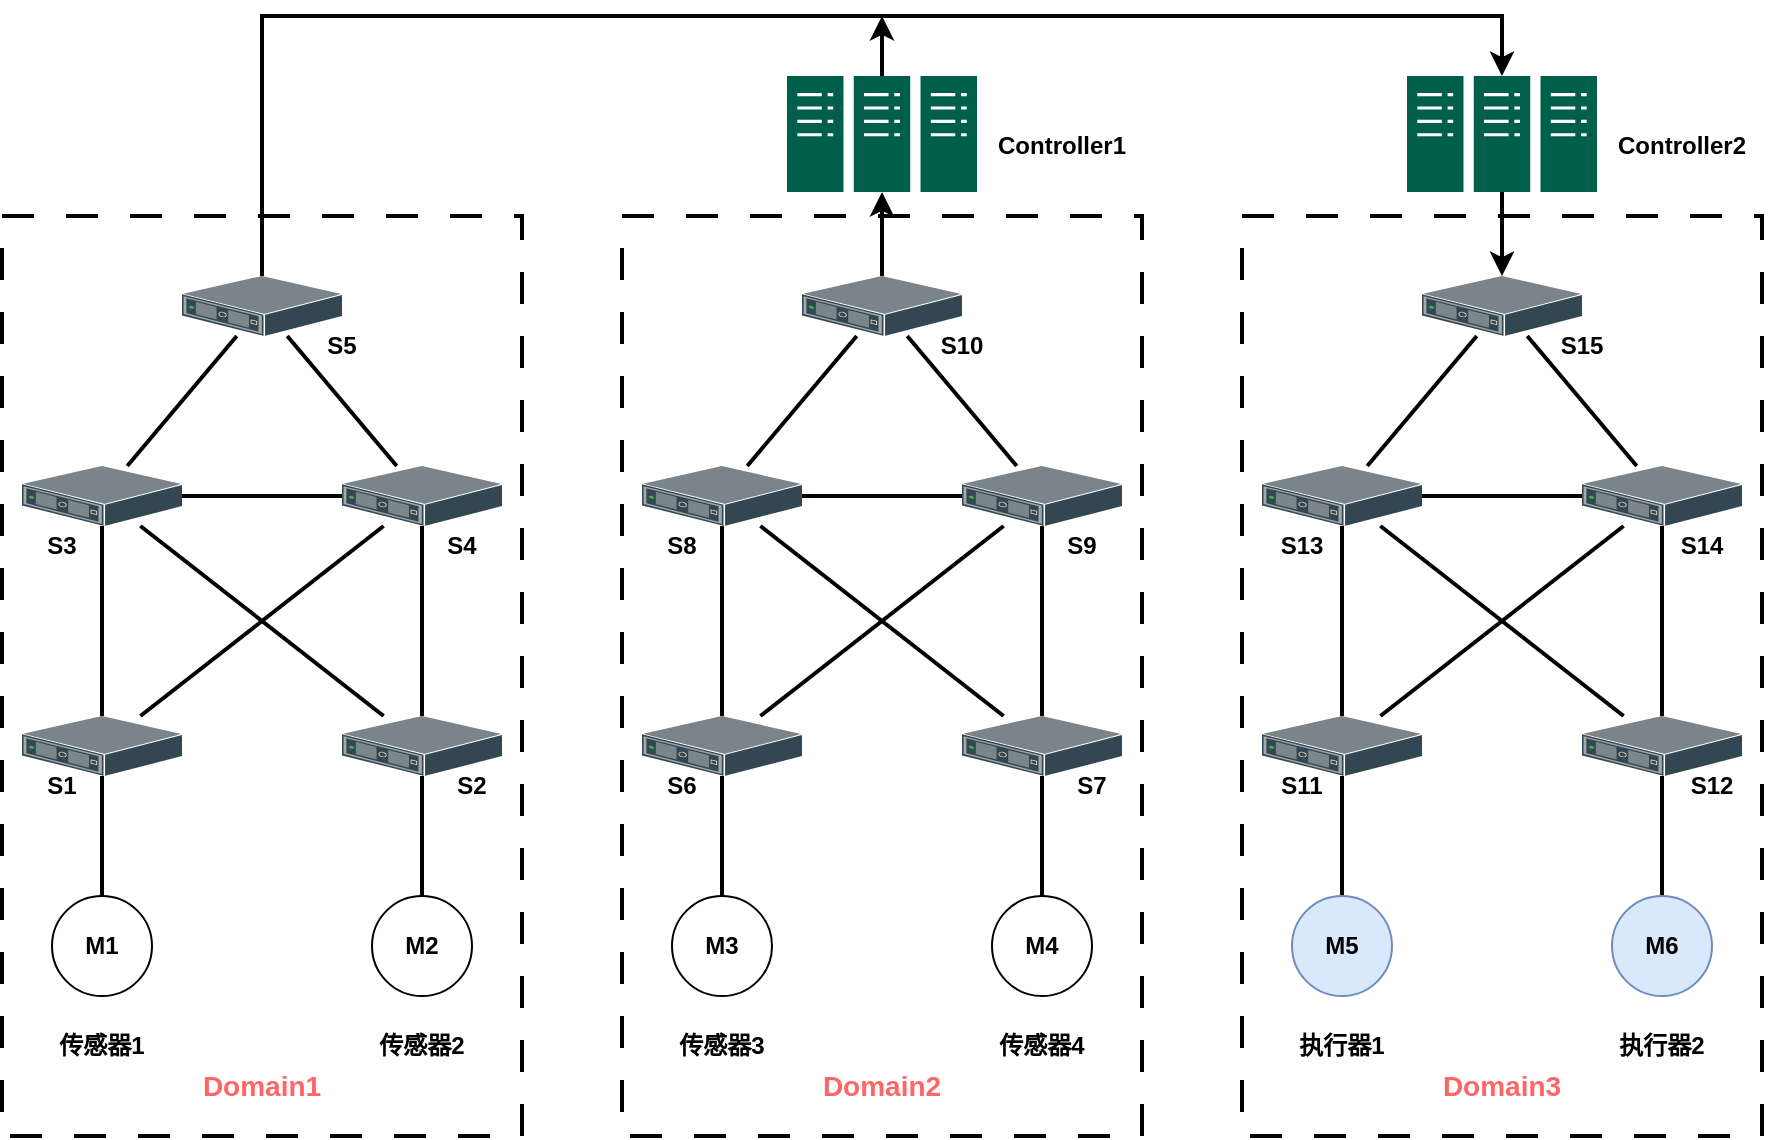 <mxfile version="22.1.3" type="github">
  <diagram name="Page-1" id="U3fu2ffD_hqvJIBoZ9ib">
    <mxGraphModel dx="1728" dy="915" grid="1" gridSize="10" guides="1" tooltips="1" connect="1" arrows="1" fold="1" page="1" pageScale="1" pageWidth="850" pageHeight="1100" math="0" shadow="0">
      <root>
        <mxCell id="0" />
        <mxCell id="1" parent="0" />
        <mxCell id="UTNTet_A8MFOcBiT-mlA-13" style="edgeStyle=orthogonalEdgeStyle;rounded=0;orthogonalLoop=1;jettySize=auto;html=1;endArrow=none;endFill=0;strokeWidth=2;" edge="1" parent="1" source="UTNTet_A8MFOcBiT-mlA-1" target="UTNTet_A8MFOcBiT-mlA-2">
          <mxGeometry relative="1" as="geometry" />
        </mxCell>
        <mxCell id="UTNTet_A8MFOcBiT-mlA-51" style="rounded=0;orthogonalLoop=1;jettySize=auto;html=1;endArrow=none;endFill=0;strokeWidth=2;" edge="1" parent="1" source="UTNTet_A8MFOcBiT-mlA-1" target="UTNTet_A8MFOcBiT-mlA-50">
          <mxGeometry relative="1" as="geometry" />
        </mxCell>
        <mxCell id="UTNTet_A8MFOcBiT-mlA-1" value="" style="shadow=0;dashed=0;html=1;labelPosition=center;verticalLabelPosition=bottom;verticalAlign=top;align=center;outlineConnect=0;shape=mxgraph.veeam.3d.switch;" vertex="1" parent="1">
          <mxGeometry x="170" y="525" width="80" height="30" as="geometry" />
        </mxCell>
        <mxCell id="UTNTet_A8MFOcBiT-mlA-52" style="rounded=0;orthogonalLoop=1;jettySize=auto;html=1;endArrow=none;endFill=0;strokeWidth=2;" edge="1" parent="1" source="UTNTet_A8MFOcBiT-mlA-2" target="UTNTet_A8MFOcBiT-mlA-50">
          <mxGeometry relative="1" as="geometry" />
        </mxCell>
        <mxCell id="UTNTet_A8MFOcBiT-mlA-2" value="" style="shadow=0;dashed=0;html=1;labelPosition=center;verticalLabelPosition=bottom;verticalAlign=top;align=center;outlineConnect=0;shape=mxgraph.veeam.3d.switch;" vertex="1" parent="1">
          <mxGeometry x="330" y="525" width="80" height="30" as="geometry" />
        </mxCell>
        <mxCell id="UTNTet_A8MFOcBiT-mlA-10" style="edgeStyle=orthogonalEdgeStyle;rounded=0;orthogonalLoop=1;jettySize=auto;html=1;endArrow=none;endFill=0;strokeWidth=2;" edge="1" parent="1" source="UTNTet_A8MFOcBiT-mlA-3" target="UTNTet_A8MFOcBiT-mlA-1">
          <mxGeometry relative="1" as="geometry" />
        </mxCell>
        <mxCell id="UTNTet_A8MFOcBiT-mlA-14" style="rounded=0;orthogonalLoop=1;jettySize=auto;html=1;endArrow=none;endFill=0;strokeWidth=2;" edge="1" parent="1" source="UTNTet_A8MFOcBiT-mlA-3" target="UTNTet_A8MFOcBiT-mlA-2">
          <mxGeometry relative="1" as="geometry" />
        </mxCell>
        <mxCell id="UTNTet_A8MFOcBiT-mlA-3" value="" style="shadow=0;dashed=0;html=1;labelPosition=center;verticalLabelPosition=bottom;verticalAlign=top;align=center;outlineConnect=0;shape=mxgraph.veeam.3d.switch;" vertex="1" parent="1">
          <mxGeometry x="170" y="650" width="80" height="30" as="geometry" />
        </mxCell>
        <mxCell id="UTNTet_A8MFOcBiT-mlA-12" style="edgeStyle=orthogonalEdgeStyle;rounded=0;orthogonalLoop=1;jettySize=auto;html=1;endArrow=none;endFill=0;strokeWidth=2;" edge="1" parent="1" source="UTNTet_A8MFOcBiT-mlA-4" target="UTNTet_A8MFOcBiT-mlA-2">
          <mxGeometry relative="1" as="geometry" />
        </mxCell>
        <mxCell id="UTNTet_A8MFOcBiT-mlA-15" style="rounded=0;orthogonalLoop=1;jettySize=auto;html=1;endArrow=none;endFill=0;strokeWidth=2;" edge="1" parent="1" source="UTNTet_A8MFOcBiT-mlA-4" target="UTNTet_A8MFOcBiT-mlA-1">
          <mxGeometry relative="1" as="geometry" />
        </mxCell>
        <mxCell id="UTNTet_A8MFOcBiT-mlA-4" value="" style="shadow=0;dashed=0;html=1;labelPosition=center;verticalLabelPosition=bottom;verticalAlign=top;align=center;outlineConnect=0;shape=mxgraph.veeam.3d.switch;" vertex="1" parent="1">
          <mxGeometry x="330" y="650" width="80" height="30" as="geometry" />
        </mxCell>
        <mxCell id="UTNTet_A8MFOcBiT-mlA-8" style="edgeStyle=orthogonalEdgeStyle;rounded=0;orthogonalLoop=1;jettySize=auto;html=1;strokeWidth=2;endArrow=none;endFill=0;" edge="1" parent="1" source="UTNTet_A8MFOcBiT-mlA-5" target="UTNTet_A8MFOcBiT-mlA-3">
          <mxGeometry relative="1" as="geometry" />
        </mxCell>
        <mxCell id="UTNTet_A8MFOcBiT-mlA-5" value="&lt;b&gt;M1&lt;/b&gt;" style="ellipse;whiteSpace=wrap;html=1;aspect=fixed;" vertex="1" parent="1">
          <mxGeometry x="185" y="740" width="50" height="50" as="geometry" />
        </mxCell>
        <mxCell id="UTNTet_A8MFOcBiT-mlA-11" style="edgeStyle=orthogonalEdgeStyle;rounded=0;orthogonalLoop=1;jettySize=auto;html=1;endArrow=none;endFill=0;strokeWidth=2;" edge="1" parent="1" source="UTNTet_A8MFOcBiT-mlA-7" target="UTNTet_A8MFOcBiT-mlA-4">
          <mxGeometry relative="1" as="geometry" />
        </mxCell>
        <mxCell id="UTNTet_A8MFOcBiT-mlA-7" value="&lt;b&gt;M2&lt;/b&gt;" style="ellipse;whiteSpace=wrap;html=1;aspect=fixed;" vertex="1" parent="1">
          <mxGeometry x="345" y="740" width="50" height="50" as="geometry" />
        </mxCell>
        <mxCell id="UTNTet_A8MFOcBiT-mlA-18" value="&lt;b&gt;传感器1&lt;/b&gt;" style="text;strokeColor=none;align=center;fillColor=none;html=1;verticalAlign=middle;whiteSpace=wrap;rounded=0;" vertex="1" parent="1">
          <mxGeometry x="180" y="800" width="60" height="30" as="geometry" />
        </mxCell>
        <mxCell id="UTNTet_A8MFOcBiT-mlA-19" value="&lt;b&gt;传感器2&lt;/b&gt;" style="text;strokeColor=none;align=center;fillColor=none;html=1;verticalAlign=middle;whiteSpace=wrap;rounded=0;" vertex="1" parent="1">
          <mxGeometry x="340" y="800" width="60" height="30" as="geometry" />
        </mxCell>
        <mxCell id="UTNTet_A8MFOcBiT-mlA-110" style="edgeStyle=orthogonalEdgeStyle;rounded=0;orthogonalLoop=1;jettySize=auto;html=1;strokeWidth=2;" edge="1" parent="1" source="UTNTet_A8MFOcBiT-mlA-50" target="UTNTet_A8MFOcBiT-mlA-109">
          <mxGeometry relative="1" as="geometry">
            <Array as="points">
              <mxPoint x="290" y="300" />
              <mxPoint x="910" y="300" />
            </Array>
          </mxGeometry>
        </mxCell>
        <mxCell id="UTNTet_A8MFOcBiT-mlA-50" value="" style="shadow=0;dashed=0;html=1;labelPosition=center;verticalLabelPosition=bottom;verticalAlign=top;align=center;outlineConnect=0;shape=mxgraph.veeam.3d.switch;" vertex="1" parent="1">
          <mxGeometry x="250" y="430" width="80" height="30" as="geometry" />
        </mxCell>
        <mxCell id="UTNTet_A8MFOcBiT-mlA-71" style="edgeStyle=orthogonalEdgeStyle;rounded=0;orthogonalLoop=1;jettySize=auto;html=1;endArrow=none;endFill=0;strokeWidth=2;" edge="1" parent="1" source="UTNTet_A8MFOcBiT-mlA-73" target="UTNTet_A8MFOcBiT-mlA-75">
          <mxGeometry relative="1" as="geometry" />
        </mxCell>
        <mxCell id="UTNTet_A8MFOcBiT-mlA-72" style="rounded=0;orthogonalLoop=1;jettySize=auto;html=1;endArrow=none;endFill=0;strokeWidth=2;" edge="1" parent="1" source="UTNTet_A8MFOcBiT-mlA-73" target="UTNTet_A8MFOcBiT-mlA-88">
          <mxGeometry relative="1" as="geometry" />
        </mxCell>
        <mxCell id="UTNTet_A8MFOcBiT-mlA-73" value="" style="shadow=0;dashed=0;html=1;labelPosition=center;verticalLabelPosition=bottom;verticalAlign=top;align=center;outlineConnect=0;shape=mxgraph.veeam.3d.switch;" vertex="1" parent="1">
          <mxGeometry x="480" y="525" width="80" height="30" as="geometry" />
        </mxCell>
        <mxCell id="UTNTet_A8MFOcBiT-mlA-74" style="rounded=0;orthogonalLoop=1;jettySize=auto;html=1;endArrow=none;endFill=0;strokeWidth=2;" edge="1" parent="1" source="UTNTet_A8MFOcBiT-mlA-75" target="UTNTet_A8MFOcBiT-mlA-88">
          <mxGeometry relative="1" as="geometry" />
        </mxCell>
        <mxCell id="UTNTet_A8MFOcBiT-mlA-75" value="" style="shadow=0;dashed=0;html=1;labelPosition=center;verticalLabelPosition=bottom;verticalAlign=top;align=center;outlineConnect=0;shape=mxgraph.veeam.3d.switch;" vertex="1" parent="1">
          <mxGeometry x="640" y="525" width="80" height="30" as="geometry" />
        </mxCell>
        <mxCell id="UTNTet_A8MFOcBiT-mlA-76" style="edgeStyle=orthogonalEdgeStyle;rounded=0;orthogonalLoop=1;jettySize=auto;html=1;endArrow=none;endFill=0;strokeWidth=2;" edge="1" parent="1" source="UTNTet_A8MFOcBiT-mlA-78" target="UTNTet_A8MFOcBiT-mlA-73">
          <mxGeometry relative="1" as="geometry" />
        </mxCell>
        <mxCell id="UTNTet_A8MFOcBiT-mlA-77" style="rounded=0;orthogonalLoop=1;jettySize=auto;html=1;endArrow=none;endFill=0;strokeWidth=2;" edge="1" parent="1" source="UTNTet_A8MFOcBiT-mlA-78" target="UTNTet_A8MFOcBiT-mlA-75">
          <mxGeometry relative="1" as="geometry" />
        </mxCell>
        <mxCell id="UTNTet_A8MFOcBiT-mlA-78" value="" style="shadow=0;dashed=0;html=1;labelPosition=center;verticalLabelPosition=bottom;verticalAlign=top;align=center;outlineConnect=0;shape=mxgraph.veeam.3d.switch;" vertex="1" parent="1">
          <mxGeometry x="480" y="650" width="80" height="30" as="geometry" />
        </mxCell>
        <mxCell id="UTNTet_A8MFOcBiT-mlA-79" style="edgeStyle=orthogonalEdgeStyle;rounded=0;orthogonalLoop=1;jettySize=auto;html=1;endArrow=none;endFill=0;strokeWidth=2;" edge="1" parent="1" source="UTNTet_A8MFOcBiT-mlA-81" target="UTNTet_A8MFOcBiT-mlA-75">
          <mxGeometry relative="1" as="geometry" />
        </mxCell>
        <mxCell id="UTNTet_A8MFOcBiT-mlA-80" style="rounded=0;orthogonalLoop=1;jettySize=auto;html=1;endArrow=none;endFill=0;strokeWidth=2;" edge="1" parent="1" source="UTNTet_A8MFOcBiT-mlA-81" target="UTNTet_A8MFOcBiT-mlA-73">
          <mxGeometry relative="1" as="geometry" />
        </mxCell>
        <mxCell id="UTNTet_A8MFOcBiT-mlA-81" value="" style="shadow=0;dashed=0;html=1;labelPosition=center;verticalLabelPosition=bottom;verticalAlign=top;align=center;outlineConnect=0;shape=mxgraph.veeam.3d.switch;" vertex="1" parent="1">
          <mxGeometry x="640" y="650" width="80" height="30" as="geometry" />
        </mxCell>
        <mxCell id="UTNTet_A8MFOcBiT-mlA-82" style="edgeStyle=orthogonalEdgeStyle;rounded=0;orthogonalLoop=1;jettySize=auto;html=1;strokeWidth=2;endArrow=none;endFill=0;" edge="1" parent="1" source="UTNTet_A8MFOcBiT-mlA-83" target="UTNTet_A8MFOcBiT-mlA-78">
          <mxGeometry relative="1" as="geometry" />
        </mxCell>
        <mxCell id="UTNTet_A8MFOcBiT-mlA-83" value="&lt;b&gt;M3&lt;/b&gt;" style="ellipse;whiteSpace=wrap;html=1;aspect=fixed;" vertex="1" parent="1">
          <mxGeometry x="495" y="740" width="50" height="50" as="geometry" />
        </mxCell>
        <mxCell id="UTNTet_A8MFOcBiT-mlA-84" style="edgeStyle=orthogonalEdgeStyle;rounded=0;orthogonalLoop=1;jettySize=auto;html=1;endArrow=none;endFill=0;strokeWidth=2;" edge="1" parent="1" source="UTNTet_A8MFOcBiT-mlA-85" target="UTNTet_A8MFOcBiT-mlA-81">
          <mxGeometry relative="1" as="geometry" />
        </mxCell>
        <mxCell id="UTNTet_A8MFOcBiT-mlA-85" value="&lt;b&gt;M4&lt;/b&gt;" style="ellipse;whiteSpace=wrap;html=1;aspect=fixed;" vertex="1" parent="1">
          <mxGeometry x="655" y="740" width="50" height="50" as="geometry" />
        </mxCell>
        <mxCell id="UTNTet_A8MFOcBiT-mlA-86" value="&lt;b&gt;传感器3&lt;/b&gt;" style="text;strokeColor=none;align=center;fillColor=none;html=1;verticalAlign=middle;whiteSpace=wrap;rounded=0;" vertex="1" parent="1">
          <mxGeometry x="490" y="800" width="60" height="30" as="geometry" />
        </mxCell>
        <mxCell id="UTNTet_A8MFOcBiT-mlA-87" value="&lt;b&gt;传感器4&lt;/b&gt;" style="text;strokeColor=none;align=center;fillColor=none;html=1;verticalAlign=middle;whiteSpace=wrap;rounded=0;" vertex="1" parent="1">
          <mxGeometry x="650" y="800" width="60" height="30" as="geometry" />
        </mxCell>
        <mxCell id="UTNTet_A8MFOcBiT-mlA-113" style="edgeStyle=orthogonalEdgeStyle;rounded=0;orthogonalLoop=1;jettySize=auto;html=1;strokeWidth=2;" edge="1" parent="1" source="UTNTet_A8MFOcBiT-mlA-88" target="UTNTet_A8MFOcBiT-mlA-108">
          <mxGeometry relative="1" as="geometry" />
        </mxCell>
        <mxCell id="UTNTet_A8MFOcBiT-mlA-88" value="" style="shadow=0;dashed=0;html=1;labelPosition=center;verticalLabelPosition=bottom;verticalAlign=top;align=center;outlineConnect=0;shape=mxgraph.veeam.3d.switch;" vertex="1" parent="1">
          <mxGeometry x="560" y="430" width="80" height="30" as="geometry" />
        </mxCell>
        <mxCell id="UTNTet_A8MFOcBiT-mlA-89" style="edgeStyle=orthogonalEdgeStyle;rounded=0;orthogonalLoop=1;jettySize=auto;html=1;endArrow=none;endFill=0;strokeWidth=2;" edge="1" parent="1" source="UTNTet_A8MFOcBiT-mlA-91" target="UTNTet_A8MFOcBiT-mlA-93">
          <mxGeometry relative="1" as="geometry" />
        </mxCell>
        <mxCell id="UTNTet_A8MFOcBiT-mlA-90" style="rounded=0;orthogonalLoop=1;jettySize=auto;html=1;endArrow=none;endFill=0;strokeWidth=2;" edge="1" parent="1" source="UTNTet_A8MFOcBiT-mlA-91" target="UTNTet_A8MFOcBiT-mlA-106">
          <mxGeometry relative="1" as="geometry" />
        </mxCell>
        <mxCell id="UTNTet_A8MFOcBiT-mlA-91" value="" style="shadow=0;dashed=0;html=1;labelPosition=center;verticalLabelPosition=bottom;verticalAlign=top;align=center;outlineConnect=0;shape=mxgraph.veeam.3d.switch;" vertex="1" parent="1">
          <mxGeometry x="790" y="525" width="80" height="30" as="geometry" />
        </mxCell>
        <mxCell id="UTNTet_A8MFOcBiT-mlA-92" style="rounded=0;orthogonalLoop=1;jettySize=auto;html=1;endArrow=none;endFill=0;strokeWidth=2;" edge="1" parent="1" source="UTNTet_A8MFOcBiT-mlA-93" target="UTNTet_A8MFOcBiT-mlA-106">
          <mxGeometry relative="1" as="geometry" />
        </mxCell>
        <mxCell id="UTNTet_A8MFOcBiT-mlA-93" value="" style="shadow=0;dashed=0;html=1;labelPosition=center;verticalLabelPosition=bottom;verticalAlign=top;align=center;outlineConnect=0;shape=mxgraph.veeam.3d.switch;" vertex="1" parent="1">
          <mxGeometry x="950" y="525" width="80" height="30" as="geometry" />
        </mxCell>
        <mxCell id="UTNTet_A8MFOcBiT-mlA-94" style="edgeStyle=orthogonalEdgeStyle;rounded=0;orthogonalLoop=1;jettySize=auto;html=1;endArrow=none;endFill=0;strokeWidth=2;" edge="1" parent="1" source="UTNTet_A8MFOcBiT-mlA-96" target="UTNTet_A8MFOcBiT-mlA-91">
          <mxGeometry relative="1" as="geometry" />
        </mxCell>
        <mxCell id="UTNTet_A8MFOcBiT-mlA-95" style="rounded=0;orthogonalLoop=1;jettySize=auto;html=1;endArrow=none;endFill=0;strokeWidth=2;" edge="1" parent="1" source="UTNTet_A8MFOcBiT-mlA-96" target="UTNTet_A8MFOcBiT-mlA-93">
          <mxGeometry relative="1" as="geometry" />
        </mxCell>
        <mxCell id="UTNTet_A8MFOcBiT-mlA-96" value="" style="shadow=0;dashed=0;html=1;labelPosition=center;verticalLabelPosition=bottom;verticalAlign=top;align=center;outlineConnect=0;shape=mxgraph.veeam.3d.switch;" vertex="1" parent="1">
          <mxGeometry x="790" y="650" width="80" height="30" as="geometry" />
        </mxCell>
        <mxCell id="UTNTet_A8MFOcBiT-mlA-97" style="edgeStyle=orthogonalEdgeStyle;rounded=0;orthogonalLoop=1;jettySize=auto;html=1;endArrow=none;endFill=0;strokeWidth=2;" edge="1" parent="1" source="UTNTet_A8MFOcBiT-mlA-99" target="UTNTet_A8MFOcBiT-mlA-93">
          <mxGeometry relative="1" as="geometry" />
        </mxCell>
        <mxCell id="UTNTet_A8MFOcBiT-mlA-98" style="rounded=0;orthogonalLoop=1;jettySize=auto;html=1;endArrow=none;endFill=0;strokeWidth=2;" edge="1" parent="1" source="UTNTet_A8MFOcBiT-mlA-99" target="UTNTet_A8MFOcBiT-mlA-91">
          <mxGeometry relative="1" as="geometry" />
        </mxCell>
        <mxCell id="UTNTet_A8MFOcBiT-mlA-99" value="" style="shadow=0;dashed=0;html=1;labelPosition=center;verticalLabelPosition=bottom;verticalAlign=top;align=center;outlineConnect=0;shape=mxgraph.veeam.3d.switch;" vertex="1" parent="1">
          <mxGeometry x="950" y="650" width="80" height="30" as="geometry" />
        </mxCell>
        <mxCell id="UTNTet_A8MFOcBiT-mlA-100" style="edgeStyle=orthogonalEdgeStyle;rounded=0;orthogonalLoop=1;jettySize=auto;html=1;strokeWidth=2;endArrow=none;endFill=0;" edge="1" parent="1" source="UTNTet_A8MFOcBiT-mlA-101" target="UTNTet_A8MFOcBiT-mlA-96">
          <mxGeometry relative="1" as="geometry" />
        </mxCell>
        <mxCell id="UTNTet_A8MFOcBiT-mlA-101" value="&lt;b&gt;M5&lt;/b&gt;" style="ellipse;whiteSpace=wrap;html=1;aspect=fixed;fillColor=#dae8fc;strokeColor=#6c8ebf;" vertex="1" parent="1">
          <mxGeometry x="805" y="740" width="50" height="50" as="geometry" />
        </mxCell>
        <mxCell id="UTNTet_A8MFOcBiT-mlA-102" style="edgeStyle=orthogonalEdgeStyle;rounded=0;orthogonalLoop=1;jettySize=auto;html=1;endArrow=none;endFill=0;strokeWidth=2;" edge="1" parent="1" source="UTNTet_A8MFOcBiT-mlA-103" target="UTNTet_A8MFOcBiT-mlA-99">
          <mxGeometry relative="1" as="geometry" />
        </mxCell>
        <mxCell id="UTNTet_A8MFOcBiT-mlA-103" value="&lt;b&gt;M6&lt;/b&gt;" style="ellipse;whiteSpace=wrap;html=1;aspect=fixed;fillColor=#dae8fc;strokeColor=#6c8ebf;" vertex="1" parent="1">
          <mxGeometry x="965" y="740" width="50" height="50" as="geometry" />
        </mxCell>
        <mxCell id="UTNTet_A8MFOcBiT-mlA-104" value="&lt;b&gt;执行器1&lt;/b&gt;" style="text;strokeColor=none;align=center;fillColor=none;html=1;verticalAlign=middle;whiteSpace=wrap;rounded=0;" vertex="1" parent="1">
          <mxGeometry x="800" y="800" width="60" height="30" as="geometry" />
        </mxCell>
        <mxCell id="UTNTet_A8MFOcBiT-mlA-105" value="&lt;b&gt;执行器2&lt;/b&gt;" style="text;strokeColor=none;align=center;fillColor=none;html=1;verticalAlign=middle;whiteSpace=wrap;rounded=0;" vertex="1" parent="1">
          <mxGeometry x="960" y="800" width="60" height="30" as="geometry" />
        </mxCell>
        <mxCell id="UTNTet_A8MFOcBiT-mlA-106" value="" style="shadow=0;dashed=0;html=1;labelPosition=center;verticalLabelPosition=bottom;verticalAlign=top;align=center;outlineConnect=0;shape=mxgraph.veeam.3d.switch;" vertex="1" parent="1">
          <mxGeometry x="870" y="430" width="80" height="30" as="geometry" />
        </mxCell>
        <mxCell id="UTNTet_A8MFOcBiT-mlA-114" style="edgeStyle=orthogonalEdgeStyle;rounded=0;orthogonalLoop=1;jettySize=auto;html=1;strokeWidth=2;" edge="1" parent="1" source="UTNTet_A8MFOcBiT-mlA-108">
          <mxGeometry relative="1" as="geometry">
            <mxPoint x="600" y="300" as="targetPoint" />
          </mxGeometry>
        </mxCell>
        <mxCell id="UTNTet_A8MFOcBiT-mlA-108" value="" style="sketch=0;pointerEvents=1;shadow=0;dashed=0;html=1;strokeColor=none;fillColor=#005F4B;labelPosition=center;verticalLabelPosition=bottom;verticalAlign=top;align=center;outlineConnect=0;shape=mxgraph.veeam2.server_cluster;" vertex="1" parent="1">
          <mxGeometry x="552.5" y="330" width="95" height="58" as="geometry" />
        </mxCell>
        <mxCell id="UTNTet_A8MFOcBiT-mlA-115" style="edgeStyle=orthogonalEdgeStyle;rounded=0;orthogonalLoop=1;jettySize=auto;html=1;strokeWidth=2;" edge="1" parent="1" source="UTNTet_A8MFOcBiT-mlA-109" target="UTNTet_A8MFOcBiT-mlA-106">
          <mxGeometry relative="1" as="geometry" />
        </mxCell>
        <mxCell id="UTNTet_A8MFOcBiT-mlA-109" value="" style="sketch=0;pointerEvents=1;shadow=0;dashed=0;html=1;strokeColor=none;fillColor=#005F4B;labelPosition=center;verticalLabelPosition=bottom;verticalAlign=top;align=center;outlineConnect=0;shape=mxgraph.veeam2.server_cluster;" vertex="1" parent="1">
          <mxGeometry x="862.5" y="330" width="95" height="58" as="geometry" />
        </mxCell>
        <mxCell id="UTNTet_A8MFOcBiT-mlA-116" value="" style="rounded=0;whiteSpace=wrap;html=1;fillColor=none;dashed=1;dashPattern=8 8;strokeWidth=2;" vertex="1" parent="1">
          <mxGeometry x="160" y="400" width="260" height="460" as="geometry" />
        </mxCell>
        <mxCell id="UTNTet_A8MFOcBiT-mlA-117" value="" style="rounded=0;whiteSpace=wrap;html=1;fillColor=none;dashed=1;dashPattern=8 8;strokeWidth=2;" vertex="1" parent="1">
          <mxGeometry x="470" y="400" width="260" height="460" as="geometry" />
        </mxCell>
        <mxCell id="UTNTet_A8MFOcBiT-mlA-118" value="" style="rounded=0;whiteSpace=wrap;html=1;fillColor=none;dashed=1;dashPattern=8 8;strokeWidth=2;" vertex="1" parent="1">
          <mxGeometry x="780" y="400" width="260" height="460" as="geometry" />
        </mxCell>
        <mxCell id="UTNTet_A8MFOcBiT-mlA-119" value="&lt;b&gt;&lt;font style=&quot;font-size: 14px;&quot; color=&quot;#ff6666&quot;&gt;Domain1&lt;/font&gt;&lt;/b&gt;" style="text;strokeColor=none;align=center;fillColor=none;html=1;verticalAlign=middle;whiteSpace=wrap;rounded=0;" vertex="1" parent="1">
          <mxGeometry x="260" y="820" width="60" height="30" as="geometry" />
        </mxCell>
        <mxCell id="UTNTet_A8MFOcBiT-mlA-120" value="&lt;b&gt;&lt;font style=&quot;font-size: 14px;&quot; color=&quot;#ff6666&quot;&gt;Domain2&lt;/font&gt;&lt;/b&gt;" style="text;strokeColor=none;align=center;fillColor=none;html=1;verticalAlign=middle;whiteSpace=wrap;rounded=0;" vertex="1" parent="1">
          <mxGeometry x="570" y="820" width="60" height="30" as="geometry" />
        </mxCell>
        <mxCell id="UTNTet_A8MFOcBiT-mlA-121" value="&lt;b&gt;&lt;font style=&quot;font-size: 14px;&quot; color=&quot;#ff6666&quot;&gt;Domain3&lt;/font&gt;&lt;/b&gt;" style="text;strokeColor=none;align=center;fillColor=none;html=1;verticalAlign=middle;whiteSpace=wrap;rounded=0;" vertex="1" parent="1">
          <mxGeometry x="880" y="820" width="60" height="30" as="geometry" />
        </mxCell>
        <mxCell id="UTNTet_A8MFOcBiT-mlA-122" value="&lt;b&gt;S1&lt;/b&gt;" style="text;strokeColor=none;align=center;fillColor=none;html=1;verticalAlign=middle;whiteSpace=wrap;rounded=0;" vertex="1" parent="1">
          <mxGeometry x="160" y="670" width="60" height="30" as="geometry" />
        </mxCell>
        <mxCell id="UTNTet_A8MFOcBiT-mlA-123" value="&lt;b&gt;S2&lt;/b&gt;" style="text;strokeColor=none;align=center;fillColor=none;html=1;verticalAlign=middle;whiteSpace=wrap;rounded=0;" vertex="1" parent="1">
          <mxGeometry x="365" y="670" width="60" height="30" as="geometry" />
        </mxCell>
        <mxCell id="UTNTet_A8MFOcBiT-mlA-124" value="&lt;b&gt;S4&lt;/b&gt;" style="text;strokeColor=none;align=center;fillColor=none;html=1;verticalAlign=middle;whiteSpace=wrap;rounded=0;" vertex="1" parent="1">
          <mxGeometry x="360" y="550" width="60" height="30" as="geometry" />
        </mxCell>
        <mxCell id="UTNTet_A8MFOcBiT-mlA-125" value="&lt;b&gt;S3&lt;/b&gt;" style="text;strokeColor=none;align=center;fillColor=none;html=1;verticalAlign=middle;whiteSpace=wrap;rounded=0;" vertex="1" parent="1">
          <mxGeometry x="160" y="550" width="60" height="30" as="geometry" />
        </mxCell>
        <mxCell id="UTNTet_A8MFOcBiT-mlA-126" value="&lt;b&gt;S5&lt;/b&gt;" style="text;strokeColor=none;align=center;fillColor=none;html=1;verticalAlign=middle;whiteSpace=wrap;rounded=0;" vertex="1" parent="1">
          <mxGeometry x="300" y="450" width="60" height="30" as="geometry" />
        </mxCell>
        <mxCell id="UTNTet_A8MFOcBiT-mlA-127" value="&lt;b&gt;S6&lt;/b&gt;" style="text;strokeColor=none;align=center;fillColor=none;html=1;verticalAlign=middle;whiteSpace=wrap;rounded=0;" vertex="1" parent="1">
          <mxGeometry x="470" y="670" width="60" height="30" as="geometry" />
        </mxCell>
        <mxCell id="UTNTet_A8MFOcBiT-mlA-128" value="&lt;b&gt;S7&lt;/b&gt;" style="text;strokeColor=none;align=center;fillColor=none;html=1;verticalAlign=middle;whiteSpace=wrap;rounded=0;" vertex="1" parent="1">
          <mxGeometry x="675" y="670" width="60" height="30" as="geometry" />
        </mxCell>
        <mxCell id="UTNTet_A8MFOcBiT-mlA-129" value="&lt;b&gt;S9&lt;/b&gt;" style="text;strokeColor=none;align=center;fillColor=none;html=1;verticalAlign=middle;whiteSpace=wrap;rounded=0;" vertex="1" parent="1">
          <mxGeometry x="670" y="550" width="60" height="30" as="geometry" />
        </mxCell>
        <mxCell id="UTNTet_A8MFOcBiT-mlA-130" value="&lt;b&gt;S8&lt;/b&gt;" style="text;strokeColor=none;align=center;fillColor=none;html=1;verticalAlign=middle;whiteSpace=wrap;rounded=0;" vertex="1" parent="1">
          <mxGeometry x="470" y="550" width="60" height="30" as="geometry" />
        </mxCell>
        <mxCell id="UTNTet_A8MFOcBiT-mlA-131" value="&lt;b&gt;S10&lt;/b&gt;" style="text;strokeColor=none;align=center;fillColor=none;html=1;verticalAlign=middle;whiteSpace=wrap;rounded=0;" vertex="1" parent="1">
          <mxGeometry x="610" y="450" width="60" height="30" as="geometry" />
        </mxCell>
        <mxCell id="UTNTet_A8MFOcBiT-mlA-132" value="&lt;b&gt;S11&lt;/b&gt;" style="text;strokeColor=none;align=center;fillColor=none;html=1;verticalAlign=middle;whiteSpace=wrap;rounded=0;" vertex="1" parent="1">
          <mxGeometry x="780" y="670" width="60" height="30" as="geometry" />
        </mxCell>
        <mxCell id="UTNTet_A8MFOcBiT-mlA-133" value="&lt;b&gt;S12&lt;/b&gt;" style="text;strokeColor=none;align=center;fillColor=none;html=1;verticalAlign=middle;whiteSpace=wrap;rounded=0;" vertex="1" parent="1">
          <mxGeometry x="985" y="670" width="60" height="30" as="geometry" />
        </mxCell>
        <mxCell id="UTNTet_A8MFOcBiT-mlA-134" value="&lt;b&gt;S14&lt;/b&gt;" style="text;strokeColor=none;align=center;fillColor=none;html=1;verticalAlign=middle;whiteSpace=wrap;rounded=0;" vertex="1" parent="1">
          <mxGeometry x="980" y="550" width="60" height="30" as="geometry" />
        </mxCell>
        <mxCell id="UTNTet_A8MFOcBiT-mlA-135" value="&lt;b&gt;S13&lt;/b&gt;" style="text;strokeColor=none;align=center;fillColor=none;html=1;verticalAlign=middle;whiteSpace=wrap;rounded=0;" vertex="1" parent="1">
          <mxGeometry x="780" y="550" width="60" height="30" as="geometry" />
        </mxCell>
        <mxCell id="UTNTet_A8MFOcBiT-mlA-136" value="&lt;b&gt;S15&lt;/b&gt;" style="text;strokeColor=none;align=center;fillColor=none;html=1;verticalAlign=middle;whiteSpace=wrap;rounded=0;" vertex="1" parent="1">
          <mxGeometry x="920" y="450" width="60" height="30" as="geometry" />
        </mxCell>
        <mxCell id="UTNTet_A8MFOcBiT-mlA-137" value="&lt;b&gt;Controller1&lt;/b&gt;" style="text;strokeColor=none;align=center;fillColor=none;html=1;verticalAlign=middle;whiteSpace=wrap;rounded=0;" vertex="1" parent="1">
          <mxGeometry x="660" y="350" width="60" height="30" as="geometry" />
        </mxCell>
        <mxCell id="UTNTet_A8MFOcBiT-mlA-139" value="&lt;b&gt;Controller2&lt;/b&gt;" style="text;strokeColor=none;align=center;fillColor=none;html=1;verticalAlign=middle;whiteSpace=wrap;rounded=0;" vertex="1" parent="1">
          <mxGeometry x="970" y="350" width="60" height="30" as="geometry" />
        </mxCell>
      </root>
    </mxGraphModel>
  </diagram>
</mxfile>
